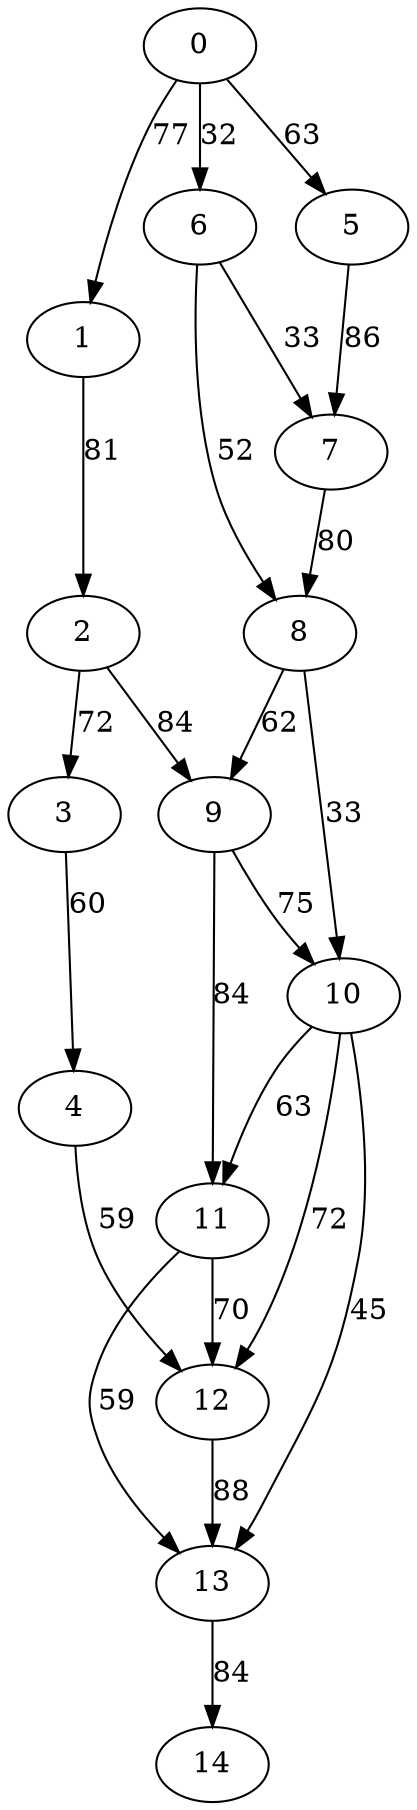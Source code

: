 digraph t20p2r5_7 {
0 -> 1 [ label = 77 ];
0 -> 5 [ label = 63 ];
0 -> 6 [ label = 32 ];
1 -> 2 [ label = 81 ];
2 -> 3 [ label = 72 ];
2 -> 9 [ label = 84 ];
3 -> 4 [ label = 60 ];
4 -> 12 [ label = 59 ];
5 -> 7 [ label = 86 ];
6 -> 7 [ label = 33 ];
6 -> 8 [ label = 52 ];
7 -> 8 [ label = 80 ];
8 -> 9 [ label = 62 ];
8 -> 10 [ label = 33 ];
9 -> 10 [ label = 75 ];
9 -> 11 [ label = 84 ];
10 -> 11 [ label = 63 ];
10 -> 12 [ label = 72 ];
10 -> 13 [ label = 45 ];
11 -> 12 [ label = 70 ];
11 -> 13 [ label = 59 ];
12 -> 13 [ label = 88 ];
13 -> 14 [ label = 84 ];
 }

